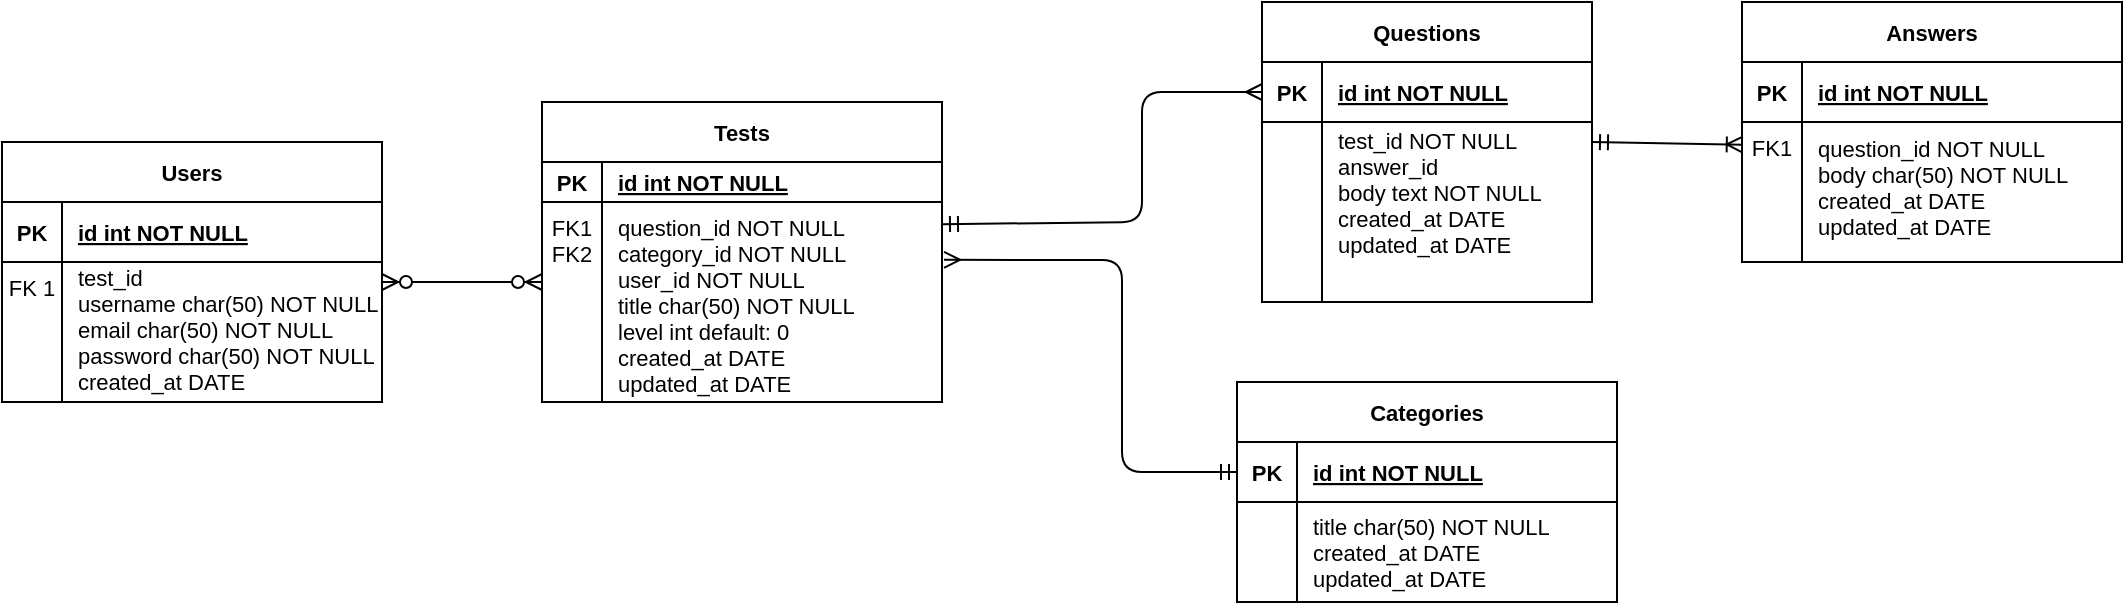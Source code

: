<mxfile version="13.7.9" type="github">
  <diagram id="R2lEEEUBdFMjLlhIrx00" name="Page-1">
    <mxGraphModel dx="1351" dy="946" grid="1" gridSize="10" guides="1" tooltips="1" connect="1" arrows="1" fold="1" page="1" pageScale="1" pageWidth="850" pageHeight="1100" math="0" shadow="0" extFonts="Permanent Marker^https://fonts.googleapis.com/css?family=Permanent+Marker">
      <root>
        <mxCell id="0" />
        <mxCell id="1" parent="0" />
        <mxCell id="tRWSrQHE27AdTdEi5k7c-10" value="" style="endArrow=ERmany;html=1;exitX=0;exitY=0.5;exitDx=0;exitDy=0;fontSize=11;startArrow=ERmandOne;startFill=0;endFill=0;entryX=1.005;entryY=0.289;entryDx=0;entryDy=0;entryPerimeter=0;" edge="1" parent="1" source="C-vyLk0tnHw3VtMMgP7b-24" target="tRWSrQHE27AdTdEi5k7c-6">
          <mxGeometry width="50" height="50" relative="1" as="geometry">
            <mxPoint x="400" y="370" as="sourcePoint" />
            <mxPoint x="440" y="240" as="targetPoint" />
            <Array as="points">
              <mxPoint x="590" y="555" />
              <mxPoint x="590" y="449" />
            </Array>
          </mxGeometry>
        </mxCell>
        <mxCell id="tRWSrQHE27AdTdEi5k7c-18" value="" style="endArrow=ERmany;html=1;fontSize=11;startArrow=ERmandOne;startFill=0;endFill=0;entryX=0;entryY=0.5;entryDx=0;entryDy=0;exitX=1;exitY=0.111;exitDx=0;exitDy=0;exitPerimeter=0;" edge="1" parent="1" source="tRWSrQHE27AdTdEi5k7c-6" target="tRWSrQHE27AdTdEi5k7c-12">
          <mxGeometry width="50" height="50" relative="1" as="geometry">
            <mxPoint x="260" y="435" as="sourcePoint" />
            <mxPoint x="530" y="100" as="targetPoint" />
            <Array as="points">
              <mxPoint x="600" y="430" />
              <mxPoint x="600" y="365" />
            </Array>
          </mxGeometry>
        </mxCell>
        <mxCell id="tRWSrQHE27AdTdEi5k7c-30" value="Answers" style="shape=table;startSize=30;container=1;collapsible=1;childLayout=tableLayout;fixedRows=1;rowLines=0;fontStyle=1;align=center;resizeLast=1;fontSize=11;" vertex="1" parent="1">
          <mxGeometry x="900" y="320" width="190" height="130" as="geometry" />
        </mxCell>
        <mxCell id="tRWSrQHE27AdTdEi5k7c-31" value="" style="shape=partialRectangle;collapsible=0;dropTarget=0;pointerEvents=0;fillColor=none;points=[[0,0.5],[1,0.5]];portConstraint=eastwest;top=0;left=0;right=0;bottom=1;fontSize=11;" vertex="1" parent="tRWSrQHE27AdTdEi5k7c-30">
          <mxGeometry y="30" width="190" height="30" as="geometry" />
        </mxCell>
        <mxCell id="tRWSrQHE27AdTdEi5k7c-32" value="PK" style="shape=partialRectangle;overflow=hidden;connectable=0;fillColor=none;top=0;left=0;bottom=0;right=0;fontStyle=1;fontSize=11;" vertex="1" parent="tRWSrQHE27AdTdEi5k7c-31">
          <mxGeometry width="30" height="30" as="geometry" />
        </mxCell>
        <mxCell id="tRWSrQHE27AdTdEi5k7c-33" value="id int NOT NULL " style="shape=partialRectangle;overflow=hidden;connectable=0;fillColor=none;top=0;left=0;bottom=0;right=0;align=left;spacingLeft=6;fontStyle=5;fontSize=11;" vertex="1" parent="tRWSrQHE27AdTdEi5k7c-31">
          <mxGeometry x="30" width="160" height="30" as="geometry" />
        </mxCell>
        <mxCell id="tRWSrQHE27AdTdEi5k7c-34" value="" style="shape=partialRectangle;collapsible=0;dropTarget=0;pointerEvents=0;fillColor=none;points=[[0,0.5],[1,0.5]];portConstraint=eastwest;top=0;left=0;right=0;bottom=0;fontSize=11;" vertex="1" parent="tRWSrQHE27AdTdEi5k7c-30">
          <mxGeometry y="60" width="190" height="70" as="geometry" />
        </mxCell>
        <mxCell id="tRWSrQHE27AdTdEi5k7c-35" value="FK1" style="shape=partialRectangle;overflow=hidden;connectable=0;fillColor=none;top=0;left=0;bottom=0;right=0;fontSize=11;verticalAlign=top;fontStyle=0" vertex="1" parent="tRWSrQHE27AdTdEi5k7c-34">
          <mxGeometry width="30" height="70" as="geometry" />
        </mxCell>
        <mxCell id="tRWSrQHE27AdTdEi5k7c-36" value="question_id NOT NULL&#xa;body char(50) NOT NULL&#xa;created_at DATE&#xa;updated_at DATE" style="shape=partialRectangle;overflow=hidden;connectable=0;fillColor=none;top=0;left=0;bottom=0;right=0;align=left;spacingLeft=6;fontSize=11;spacingTop=-5;" vertex="1" parent="tRWSrQHE27AdTdEi5k7c-34">
          <mxGeometry x="30" width="160" height="70" as="geometry" />
        </mxCell>
        <mxCell id="tRWSrQHE27AdTdEi5k7c-11" value="Questions" style="shape=table;startSize=30;container=1;collapsible=1;childLayout=tableLayout;fixedRows=1;rowLines=0;fontStyle=1;align=center;resizeLast=1;fontSize=11;" vertex="1" parent="1">
          <mxGeometry x="660" y="320" width="165" height="150" as="geometry" />
        </mxCell>
        <mxCell id="tRWSrQHE27AdTdEi5k7c-12" value="" style="shape=partialRectangle;collapsible=0;dropTarget=0;pointerEvents=0;fillColor=none;points=[[0,0.5],[1,0.5]];portConstraint=eastwest;top=0;left=0;right=0;bottom=1;fontSize=11;" vertex="1" parent="tRWSrQHE27AdTdEi5k7c-11">
          <mxGeometry y="30" width="165" height="30" as="geometry" />
        </mxCell>
        <mxCell id="tRWSrQHE27AdTdEi5k7c-13" value="PK" style="shape=partialRectangle;overflow=hidden;connectable=0;fillColor=none;top=0;left=0;bottom=0;right=0;fontStyle=1;fontSize=11;" vertex="1" parent="tRWSrQHE27AdTdEi5k7c-12">
          <mxGeometry width="30" height="30" as="geometry" />
        </mxCell>
        <mxCell id="tRWSrQHE27AdTdEi5k7c-14" value="id int NOT NULL " style="shape=partialRectangle;overflow=hidden;connectable=0;fillColor=none;top=0;left=0;bottom=0;right=0;align=left;spacingLeft=6;fontStyle=5;fontSize=11;" vertex="1" parent="tRWSrQHE27AdTdEi5k7c-12">
          <mxGeometry x="30" width="135" height="30" as="geometry" />
        </mxCell>
        <mxCell id="tRWSrQHE27AdTdEi5k7c-15" value="" style="shape=partialRectangle;collapsible=0;dropTarget=0;pointerEvents=0;fillColor=none;points=[[0,0.5],[1,0.5]];portConstraint=eastwest;top=0;left=0;right=0;bottom=0;fontSize=11;" vertex="1" parent="tRWSrQHE27AdTdEi5k7c-11">
          <mxGeometry y="60" width="165" height="70" as="geometry" />
        </mxCell>
        <mxCell id="tRWSrQHE27AdTdEi5k7c-16" value="" style="shape=partialRectangle;overflow=hidden;connectable=0;fillColor=none;top=0;left=0;bottom=0;right=0;fontSize=11;" vertex="1" parent="tRWSrQHE27AdTdEi5k7c-15">
          <mxGeometry width="30" height="70" as="geometry" />
        </mxCell>
        <mxCell id="tRWSrQHE27AdTdEi5k7c-17" value="test_id NOT NULL&#xa;answer_id&#xa;body text NOT NULL&#xa;created_at DATE&#xa;updated_at DATE" style="shape=partialRectangle;overflow=hidden;connectable=0;fillColor=none;top=0;left=0;bottom=0;right=0;align=left;spacingLeft=6;fontSize=11;" vertex="1" parent="tRWSrQHE27AdTdEi5k7c-15">
          <mxGeometry x="30" width="135" height="70" as="geometry" />
        </mxCell>
        <mxCell id="tRWSrQHE27AdTdEi5k7c-19" value="" style="shape=partialRectangle;collapsible=0;dropTarget=0;pointerEvents=0;fillColor=none;points=[[0,0.5],[1,0.5]];portConstraint=eastwest;top=0;left=0;right=0;bottom=0;fontSize=11;" vertex="1" parent="tRWSrQHE27AdTdEi5k7c-11">
          <mxGeometry y="130" width="165" height="20" as="geometry" />
        </mxCell>
        <mxCell id="tRWSrQHE27AdTdEi5k7c-20" value="" style="shape=partialRectangle;overflow=hidden;connectable=0;fillColor=none;top=0;left=0;bottom=0;right=0;fontSize=11;" vertex="1" parent="tRWSrQHE27AdTdEi5k7c-19">
          <mxGeometry width="30" height="20" as="geometry" />
        </mxCell>
        <mxCell id="tRWSrQHE27AdTdEi5k7c-21" value="" style="shape=partialRectangle;overflow=hidden;connectable=0;fillColor=none;top=0;left=0;bottom=0;right=0;align=left;spacingLeft=6;fontSize=11;" vertex="1" parent="tRWSrQHE27AdTdEi5k7c-19">
          <mxGeometry x="30" width="135" height="20" as="geometry" />
        </mxCell>
        <mxCell id="C-vyLk0tnHw3VtMMgP7b-23" value="Categories" style="shape=table;startSize=30;container=1;collapsible=1;childLayout=tableLayout;fixedRows=1;rowLines=0;fontStyle=1;align=center;resizeLast=1;fontSize=11;" parent="1" vertex="1">
          <mxGeometry x="647.5" y="510" width="190" height="110" as="geometry" />
        </mxCell>
        <mxCell id="C-vyLk0tnHw3VtMMgP7b-24" value="" style="shape=partialRectangle;collapsible=0;dropTarget=0;pointerEvents=0;fillColor=none;points=[[0,0.5],[1,0.5]];portConstraint=eastwest;top=0;left=0;right=0;bottom=1;fontSize=11;" parent="C-vyLk0tnHw3VtMMgP7b-23" vertex="1">
          <mxGeometry y="30" width="190" height="30" as="geometry" />
        </mxCell>
        <mxCell id="C-vyLk0tnHw3VtMMgP7b-25" value="PK" style="shape=partialRectangle;overflow=hidden;connectable=0;fillColor=none;top=0;left=0;bottom=0;right=0;fontStyle=1;fontSize=11;" parent="C-vyLk0tnHw3VtMMgP7b-24" vertex="1">
          <mxGeometry width="30" height="30" as="geometry" />
        </mxCell>
        <mxCell id="C-vyLk0tnHw3VtMMgP7b-26" value="id int NOT NULL " style="shape=partialRectangle;overflow=hidden;connectable=0;fillColor=none;top=0;left=0;bottom=0;right=0;align=left;spacingLeft=6;fontStyle=5;fontSize=11;" parent="C-vyLk0tnHw3VtMMgP7b-24" vertex="1">
          <mxGeometry x="30" width="160" height="30" as="geometry" />
        </mxCell>
        <mxCell id="C-vyLk0tnHw3VtMMgP7b-27" value="" style="shape=partialRectangle;collapsible=0;dropTarget=0;pointerEvents=0;fillColor=none;points=[[0,0.5],[1,0.5]];portConstraint=eastwest;top=0;left=0;right=0;bottom=0;fontSize=11;" parent="C-vyLk0tnHw3VtMMgP7b-23" vertex="1">
          <mxGeometry y="60" width="190" height="50" as="geometry" />
        </mxCell>
        <mxCell id="C-vyLk0tnHw3VtMMgP7b-28" value="" style="shape=partialRectangle;overflow=hidden;connectable=0;fillColor=none;top=0;left=0;bottom=0;right=0;fontSize=11;" parent="C-vyLk0tnHw3VtMMgP7b-27" vertex="1">
          <mxGeometry width="30" height="50" as="geometry" />
        </mxCell>
        <mxCell id="C-vyLk0tnHw3VtMMgP7b-29" value="title char(50) NOT NULL&#xa;created_at DATE&#xa;updated_at DATE" style="shape=partialRectangle;overflow=hidden;connectable=0;fillColor=none;top=0;left=0;bottom=0;right=0;align=left;spacingLeft=6;fontSize=11;" parent="C-vyLk0tnHw3VtMMgP7b-27" vertex="1">
          <mxGeometry x="30" width="160" height="50" as="geometry" />
        </mxCell>
        <mxCell id="tRWSrQHE27AdTdEi5k7c-2" value="Tests" style="shape=table;startSize=30;container=1;collapsible=1;childLayout=tableLayout;fixedRows=1;rowLines=0;fontStyle=1;align=center;resizeLast=1;fontSize=11;" vertex="1" parent="1">
          <mxGeometry x="300" y="370" width="200" height="150" as="geometry" />
        </mxCell>
        <mxCell id="tRWSrQHE27AdTdEi5k7c-3" value="" style="shape=partialRectangle;collapsible=0;dropTarget=0;pointerEvents=0;fillColor=none;points=[[0,0.5],[1,0.5]];portConstraint=eastwest;top=0;left=0;right=0;bottom=1;fontSize=11;" vertex="1" parent="tRWSrQHE27AdTdEi5k7c-2">
          <mxGeometry y="30" width="200" height="20" as="geometry" />
        </mxCell>
        <mxCell id="tRWSrQHE27AdTdEi5k7c-4" value="PK" style="shape=partialRectangle;overflow=hidden;connectable=0;fillColor=none;top=0;left=0;bottom=0;right=0;fontStyle=1;fontSize=11;" vertex="1" parent="tRWSrQHE27AdTdEi5k7c-3">
          <mxGeometry width="30" height="20" as="geometry" />
        </mxCell>
        <mxCell id="tRWSrQHE27AdTdEi5k7c-5" value="id int NOT NULL " style="shape=partialRectangle;overflow=hidden;connectable=0;fillColor=none;top=0;left=0;bottom=0;right=0;align=left;spacingLeft=6;fontStyle=5;fontSize=11;" vertex="1" parent="tRWSrQHE27AdTdEi5k7c-3">
          <mxGeometry x="30" width="170" height="20" as="geometry" />
        </mxCell>
        <mxCell id="tRWSrQHE27AdTdEi5k7c-6" value="" style="shape=partialRectangle;collapsible=0;dropTarget=0;pointerEvents=0;fillColor=none;points=[[0,0.5],[1,0.5]];portConstraint=eastwest;top=0;left=0;right=0;bottom=0;fontSize=11;" vertex="1" parent="tRWSrQHE27AdTdEi5k7c-2">
          <mxGeometry y="50" width="200" height="100" as="geometry" />
        </mxCell>
        <mxCell id="tRWSrQHE27AdTdEi5k7c-7" value="FK1&#xa;FK2" style="shape=partialRectangle;overflow=hidden;connectable=0;fillColor=none;top=0;left=0;bottom=0;right=0;fontSize=11;verticalAlign=top;" vertex="1" parent="tRWSrQHE27AdTdEi5k7c-6">
          <mxGeometry width="30" height="100" as="geometry" />
        </mxCell>
        <mxCell id="tRWSrQHE27AdTdEi5k7c-8" value="question_id NOT NULL&#xa;category_id NOT NULL&#xa;user_id NOT NULL&#xa;title char(50) NOT NULL&#xa;level int default: 0&#xa;created_at DATE&#xa;updated_at DATE" style="shape=partialRectangle;overflow=hidden;connectable=0;fillColor=none;top=0;left=0;bottom=0;right=0;align=left;spacingLeft=6;fontSize=11;spacing=2;verticalAlign=top;" vertex="1" parent="tRWSrQHE27AdTdEi5k7c-6">
          <mxGeometry x="30" width="170" height="100" as="geometry" />
        </mxCell>
        <mxCell id="tRWSrQHE27AdTdEi5k7c-182" value="" style="endArrow=ERzeroToMany;html=1;fontSize=11;startArrow=ERzeroToMany;startFill=1;endFill=1;entryX=0;entryY=0.4;entryDx=0;entryDy=0;entryPerimeter=0;" edge="1" parent="1" target="tRWSrQHE27AdTdEi5k7c-6">
          <mxGeometry width="50" height="50" relative="1" as="geometry">
            <mxPoint x="220" y="460" as="sourcePoint" />
            <mxPoint x="280" y="460" as="targetPoint" />
          </mxGeometry>
        </mxCell>
        <mxCell id="tRWSrQHE27AdTdEi5k7c-22" value="Users" style="shape=table;startSize=30;container=1;collapsible=1;childLayout=tableLayout;fixedRows=1;rowLines=0;fontStyle=1;align=center;resizeLast=1;fontSize=11;" vertex="1" parent="1">
          <mxGeometry x="30" y="390" width="190" height="130" as="geometry" />
        </mxCell>
        <mxCell id="tRWSrQHE27AdTdEi5k7c-23" value="" style="shape=partialRectangle;collapsible=0;dropTarget=0;pointerEvents=0;fillColor=none;points=[[0,0.5],[1,0.5]];portConstraint=eastwest;top=0;left=0;right=0;bottom=1;fontSize=11;" vertex="1" parent="tRWSrQHE27AdTdEi5k7c-22">
          <mxGeometry y="30" width="190" height="30" as="geometry" />
        </mxCell>
        <mxCell id="tRWSrQHE27AdTdEi5k7c-24" value="PK" style="shape=partialRectangle;overflow=hidden;connectable=0;fillColor=none;top=0;left=0;bottom=0;right=0;fontStyle=1;fontSize=11;" vertex="1" parent="tRWSrQHE27AdTdEi5k7c-23">
          <mxGeometry width="30" height="30" as="geometry" />
        </mxCell>
        <mxCell id="tRWSrQHE27AdTdEi5k7c-25" value="id int NOT NULL " style="shape=partialRectangle;overflow=hidden;connectable=0;fillColor=none;top=0;left=0;bottom=0;right=0;align=left;spacingLeft=6;fontStyle=5;fontSize=11;" vertex="1" parent="tRWSrQHE27AdTdEi5k7c-23">
          <mxGeometry x="30" width="160" height="30" as="geometry" />
        </mxCell>
        <mxCell id="tRWSrQHE27AdTdEi5k7c-26" value="" style="shape=partialRectangle;collapsible=0;dropTarget=0;pointerEvents=0;fillColor=none;points=[[0,0.5],[1,0.5]];portConstraint=eastwest;top=0;left=0;right=0;bottom=0;fontSize=11;" vertex="1" parent="tRWSrQHE27AdTdEi5k7c-22">
          <mxGeometry y="60" width="190" height="70" as="geometry" />
        </mxCell>
        <mxCell id="tRWSrQHE27AdTdEi5k7c-27" value="FK 1" style="shape=partialRectangle;overflow=hidden;connectable=0;fillColor=none;top=0;left=0;bottom=0;right=0;fontSize=11;verticalAlign=top;" vertex="1" parent="tRWSrQHE27AdTdEi5k7c-26">
          <mxGeometry width="30" height="70" as="geometry" />
        </mxCell>
        <mxCell id="tRWSrQHE27AdTdEi5k7c-28" value="test_id&#xa;username char(50) NOT NULL&#xa;email char(50) NOT NULL&#xa;password char(50) NOT NULL&#xa;created_at DATE&#xa;updated_at DATE" style="shape=partialRectangle;overflow=hidden;connectable=0;fillColor=none;top=0;left=0;bottom=0;right=0;align=left;spacingLeft=6;fontSize=11;" vertex="1" parent="tRWSrQHE27AdTdEi5k7c-26">
          <mxGeometry x="30" width="160" height="70" as="geometry" />
        </mxCell>
        <mxCell id="tRWSrQHE27AdTdEi5k7c-183" value="" style="endArrow=ERoneToMany;html=1;fontSize=11;startArrow=ERmandOne;startFill=0;endFill=0;entryX=0.002;entryY=0.162;entryDx=0;entryDy=0;entryPerimeter=0;" edge="1" parent="1" target="tRWSrQHE27AdTdEi5k7c-34">
          <mxGeometry width="50" height="50" relative="1" as="geometry">
            <mxPoint x="825" y="390" as="sourcePoint" />
            <mxPoint x="885" y="390" as="targetPoint" />
          </mxGeometry>
        </mxCell>
      </root>
    </mxGraphModel>
  </diagram>
</mxfile>
